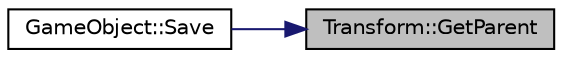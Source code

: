 digraph "Transform::GetParent"
{
 // LATEX_PDF_SIZE
  edge [fontname="Helvetica",fontsize="10",labelfontname="Helvetica",labelfontsize="10"];
  node [fontname="Helvetica",fontsize="10",shape=record];
  rankdir="RL";
  Node61 [label="Transform::GetParent",height=0.2,width=0.4,color="black", fillcolor="grey75", style="filled", fontcolor="black",tooltip=" "];
  Node61 -> Node62 [dir="back",color="midnightblue",fontsize="10",style="solid",fontname="Helvetica"];
  Node62 [label="GameObject::Save",height=0.2,width=0.4,color="black", fillcolor="white", style="filled",URL="$class_game_object.html#aedc9f47690b6dab433843fccb736064f",tooltip="saves the object"];
}
